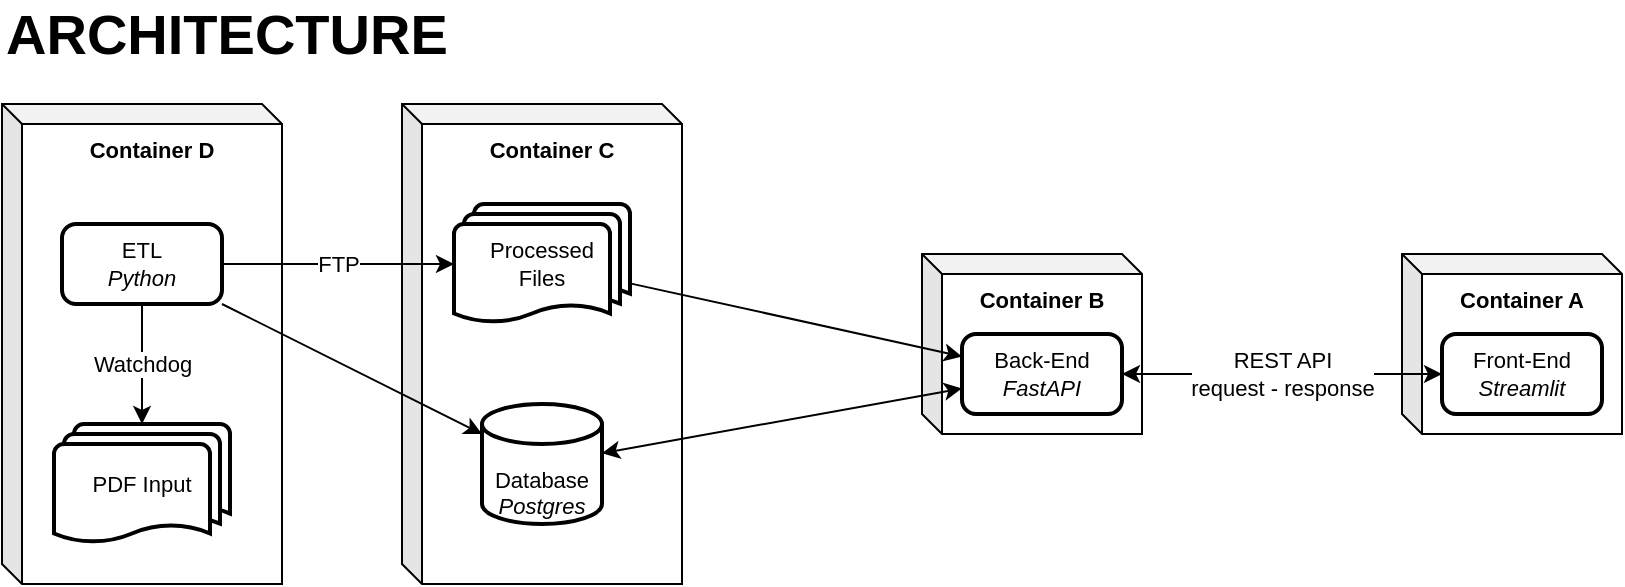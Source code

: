 <mxfile version="26.2.5">
  <diagram name="Page-1" id="X-rV9KMXyf-AHJXXWIQ6">
    <mxGraphModel dx="1212" dy="812" grid="1" gridSize="10" guides="1" tooltips="1" connect="1" arrows="1" fold="1" page="1" pageScale="1" pageWidth="1169" pageHeight="827" math="0" shadow="0">
      <root>
        <mxCell id="0" />
        <mxCell id="1" parent="0" />
        <mxCell id="5DzCrRQK-NwIQtgQuj1R-24" value="Container B" style="shape=cube;whiteSpace=wrap;html=1;boundedLbl=1;backgroundOutline=1;darkOpacity=0.05;darkOpacity2=0.1;size=10;fillColor=none;align=center;labelPosition=center;verticalLabelPosition=middle;verticalAlign=top;fontStyle=1;fontSize=11;" vertex="1" parent="1">
          <mxGeometry x="580" y="195" width="110" height="90" as="geometry" />
        </mxCell>
        <mxCell id="5DzCrRQK-NwIQtgQuj1R-22" value="Container A" style="shape=cube;whiteSpace=wrap;html=1;boundedLbl=1;backgroundOutline=1;darkOpacity=0.05;darkOpacity2=0.1;size=10;fillColor=none;align=center;labelPosition=center;verticalLabelPosition=middle;verticalAlign=top;fontStyle=1;fontSize=11;" vertex="1" parent="1">
          <mxGeometry x="820" y="195" width="110" height="90" as="geometry" />
        </mxCell>
        <mxCell id="5DzCrRQK-NwIQtgQuj1R-26" value="Container D" style="shape=cube;whiteSpace=wrap;html=1;boundedLbl=1;backgroundOutline=1;darkOpacity=0.05;darkOpacity2=0.1;size=10;fillColor=none;align=center;labelPosition=center;verticalLabelPosition=middle;verticalAlign=top;fontStyle=1;fontSize=11;" vertex="1" parent="1">
          <mxGeometry x="120" y="120" width="140" height="240" as="geometry" />
        </mxCell>
        <mxCell id="5DzCrRQK-NwIQtgQuj1R-25" value="Container C" style="shape=cube;whiteSpace=wrap;html=1;boundedLbl=1;backgroundOutline=1;darkOpacity=0.05;darkOpacity2=0.1;size=10;fillColor=none;align=center;labelPosition=center;verticalLabelPosition=middle;verticalAlign=top;fontStyle=1;fontSize=11;" vertex="1" parent="1">
          <mxGeometry x="320" y="120" width="140" height="240" as="geometry" />
        </mxCell>
        <mxCell id="5DzCrRQK-NwIQtgQuj1R-17" style="rounded=0;orthogonalLoop=1;jettySize=auto;html=1;startArrow=classic;startFill=1;fontSize=11;" edge="1" parent="1" source="5DzCrRQK-NwIQtgQuj1R-8" target="5DzCrRQK-NwIQtgQuj1R-9">
          <mxGeometry relative="1" as="geometry" />
        </mxCell>
        <mxCell id="5DzCrRQK-NwIQtgQuj1R-8" value="Database&lt;div&gt;&lt;i&gt;Postgres&lt;/i&gt;&lt;/div&gt;" style="strokeWidth=2;html=1;shape=mxgraph.flowchart.database;whiteSpace=wrap;verticalAlign=bottom;fontSize=11;" vertex="1" parent="1">
          <mxGeometry x="360" y="270" width="60" height="60" as="geometry" />
        </mxCell>
        <mxCell id="5DzCrRQK-NwIQtgQuj1R-18" value="REST API&lt;div&gt;request - response&lt;/div&gt;" style="rounded=0;orthogonalLoop=1;jettySize=auto;html=1;startArrow=classic;startFill=1;fontSize=11;" edge="1" parent="1" source="5DzCrRQK-NwIQtgQuj1R-9" target="5DzCrRQK-NwIQtgQuj1R-10">
          <mxGeometry relative="1" as="geometry" />
        </mxCell>
        <mxCell id="5DzCrRQK-NwIQtgQuj1R-9" value="Back-End&lt;div&gt;&lt;i&gt;FastAPI&lt;/i&gt;&lt;/div&gt;" style="rounded=1;whiteSpace=wrap;html=1;absoluteArcSize=1;arcSize=14;strokeWidth=2;fontSize=11;" vertex="1" parent="1">
          <mxGeometry x="600" y="235" width="80" height="40" as="geometry" />
        </mxCell>
        <mxCell id="5DzCrRQK-NwIQtgQuj1R-10" value="Front-End&lt;div&gt;&lt;i&gt;Streamlit&lt;/i&gt;&lt;/div&gt;" style="rounded=1;whiteSpace=wrap;html=1;absoluteArcSize=1;arcSize=14;strokeWidth=2;fontSize=11;" vertex="1" parent="1">
          <mxGeometry x="840" y="235" width="80" height="40" as="geometry" />
        </mxCell>
        <mxCell id="5DzCrRQK-NwIQtgQuj1R-15" style="rounded=0;orthogonalLoop=1;jettySize=auto;html=1;fontSize=11;" edge="1" parent="1" source="5DzCrRQK-NwIQtgQuj1R-11" target="5DzCrRQK-NwIQtgQuj1R-8">
          <mxGeometry relative="1" as="geometry" />
        </mxCell>
        <mxCell id="5DzCrRQK-NwIQtgQuj1R-16" value="FTP" style="rounded=0;orthogonalLoop=1;jettySize=auto;html=1;fontSize=11;" edge="1" parent="1" source="5DzCrRQK-NwIQtgQuj1R-11" target="5DzCrRQK-NwIQtgQuj1R-13">
          <mxGeometry relative="1" as="geometry" />
        </mxCell>
        <mxCell id="5DzCrRQK-NwIQtgQuj1R-27" value="Watchdog" style="rounded=0;orthogonalLoop=1;jettySize=auto;html=1;fontSize=11;" edge="1" parent="1" source="5DzCrRQK-NwIQtgQuj1R-11" target="5DzCrRQK-NwIQtgQuj1R-12">
          <mxGeometry relative="1" as="geometry" />
        </mxCell>
        <mxCell id="5DzCrRQK-NwIQtgQuj1R-11" value="ETL&lt;div&gt;&lt;i&gt;Python&lt;/i&gt;&lt;/div&gt;" style="rounded=1;whiteSpace=wrap;html=1;absoluteArcSize=1;arcSize=14;strokeWidth=2;fontSize=11;" vertex="1" parent="1">
          <mxGeometry x="150" y="180" width="80" height="40" as="geometry" />
        </mxCell>
        <mxCell id="5DzCrRQK-NwIQtgQuj1R-12" value="PDF Input" style="strokeWidth=2;html=1;shape=mxgraph.flowchart.multi-document;whiteSpace=wrap;fontSize=11;" vertex="1" parent="1">
          <mxGeometry x="146" y="280" width="88" height="60" as="geometry" />
        </mxCell>
        <mxCell id="5DzCrRQK-NwIQtgQuj1R-31" style="rounded=0;orthogonalLoop=1;jettySize=auto;html=1;fontSize=11;" edge="1" parent="1" source="5DzCrRQK-NwIQtgQuj1R-13" target="5DzCrRQK-NwIQtgQuj1R-9">
          <mxGeometry relative="1" as="geometry" />
        </mxCell>
        <mxCell id="5DzCrRQK-NwIQtgQuj1R-13" value="Processed&lt;div&gt;Files&lt;/div&gt;" style="strokeWidth=2;html=1;shape=mxgraph.flowchart.multi-document;whiteSpace=wrap;fontSize=11;" vertex="1" parent="1">
          <mxGeometry x="346" y="170" width="88" height="60" as="geometry" />
        </mxCell>
        <mxCell id="5DzCrRQK-NwIQtgQuj1R-32" value="ARCHITECTURE" style="text;html=1;align=left;verticalAlign=middle;whiteSpace=wrap;rounded=0;fontStyle=1;fontSize=28;" vertex="1" parent="1">
          <mxGeometry x="120" y="70" width="60" height="30" as="geometry" />
        </mxCell>
      </root>
    </mxGraphModel>
  </diagram>
</mxfile>
